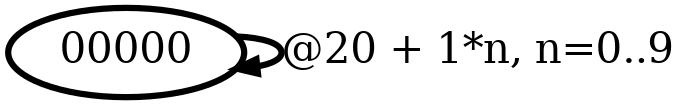 digraph G {
        node [style=rounded, penwidth=3, fontsize=20, shape=oval];
        "00000" -> "00000" [label="@20 + 1*n, n=0..9", color=black,arrowsize=1,style=bold,penwidth=3,fontsize=20];
}
